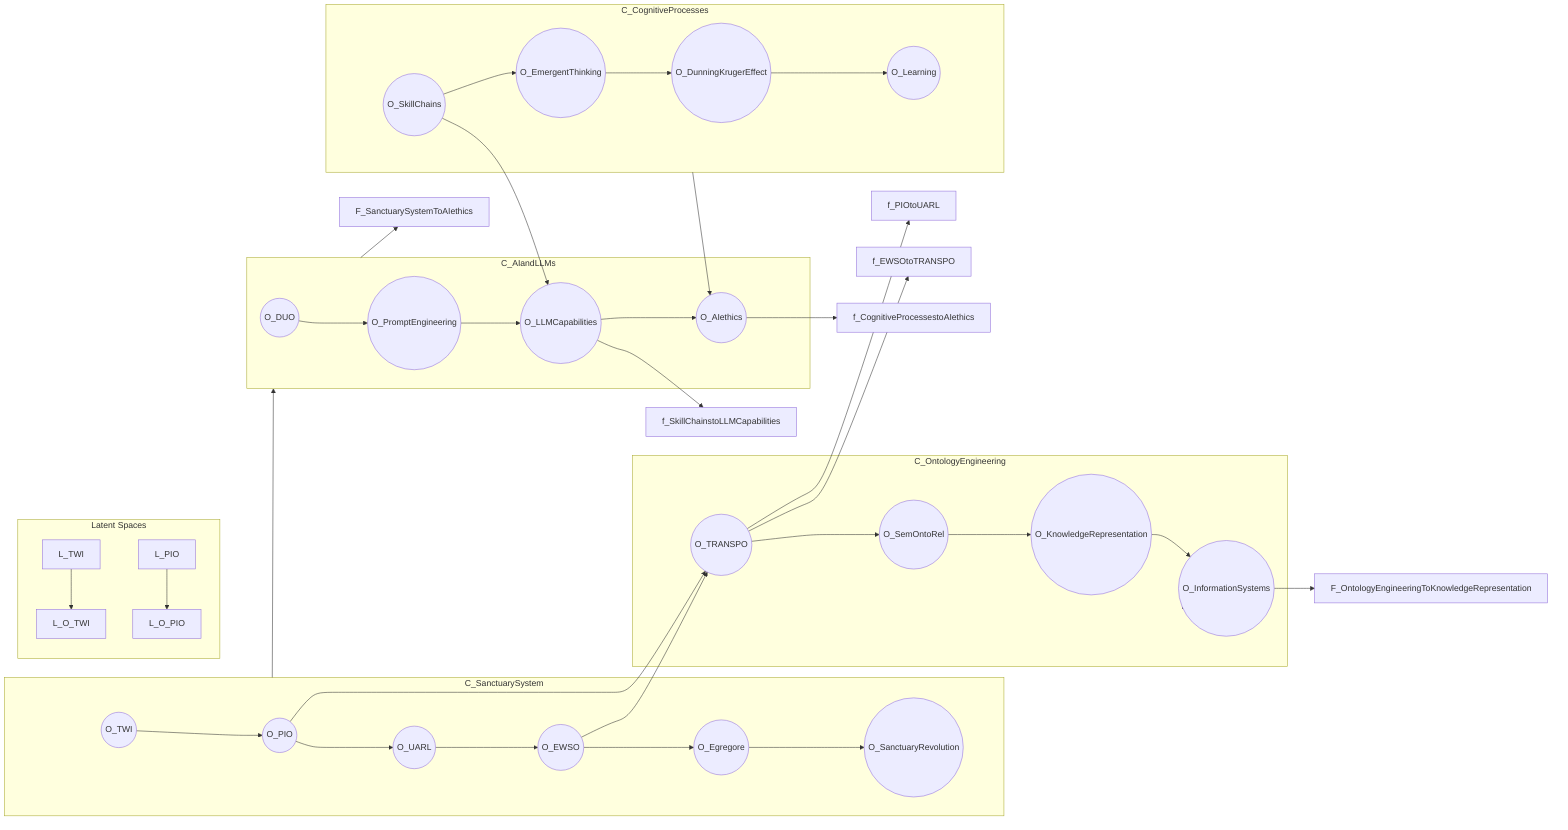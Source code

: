 graph LR
  subgraph SanctuarySystem["C_SanctuarySystem"]
    TWI((O_TWI)) --> PIO((O_PIO))
    PIO --> UARL((O_UARL))
    UARL --> EWSO((O_EWSO))
    EWSO --> Egregore((O_Egregore))
    Egregore --> SanctuaryRevolution((O_SanctuaryRevolution))
  end

  subgraph OntologyEngineering["C_OntologyEngineering"]
    TRANSPO((O_TRANSPO)) --> SemOntoRel((O_SemOntoRel))
    SemOntoRel --> KnowledgeRepresentation((O_KnowledgeRepresentation))
    KnowledgeRepresentation --> InformationSystems((O_InformationSystems))
  end

  subgraph CognitiveProcesses["C_CognitiveProcesses"]
    SkillChains((O_SkillChains)) --> EmergentThinking((O_EmergentThinking))
    EmergentThinking --> DunningKrugerEffect((O_DunningKrugerEffect))
    DunningKrugerEffect --> Learning((O_Learning)) 
  end 

  subgraph AIandLLMs["C_AIandLLMs"]
    DUO((O_DUO)) --> PromptEngineering((O_PromptEngineering))
    PromptEngineering --> LLMCapabilities((O_LLMCapabilities))
    LLMCapabilities --> AIethics((O_AIethics))
  end

  PIO --> TRANSPO --> f_PIOtoUARL
  EWSO --> TRANSPO --> f_EWSOtoTRANSPO
  SkillChains --> LLMCapabilities --> f_SkillChainstoLLMCapabilities
  CognitiveProcesses --> AIethics --> f_CognitiveProcessestoAIethics

  subgraph "Latent Spaces"
    L_TWI --> L_O_TWI
    L_PIO --> L_O_PIO
  end

  SanctuarySystem --> AIandLLMs --> F_SanctuarySystemToAIethics
  OntologyEngineering --> InformationSystems --> F_OntologyEngineeringToKnowledgeRepresentation